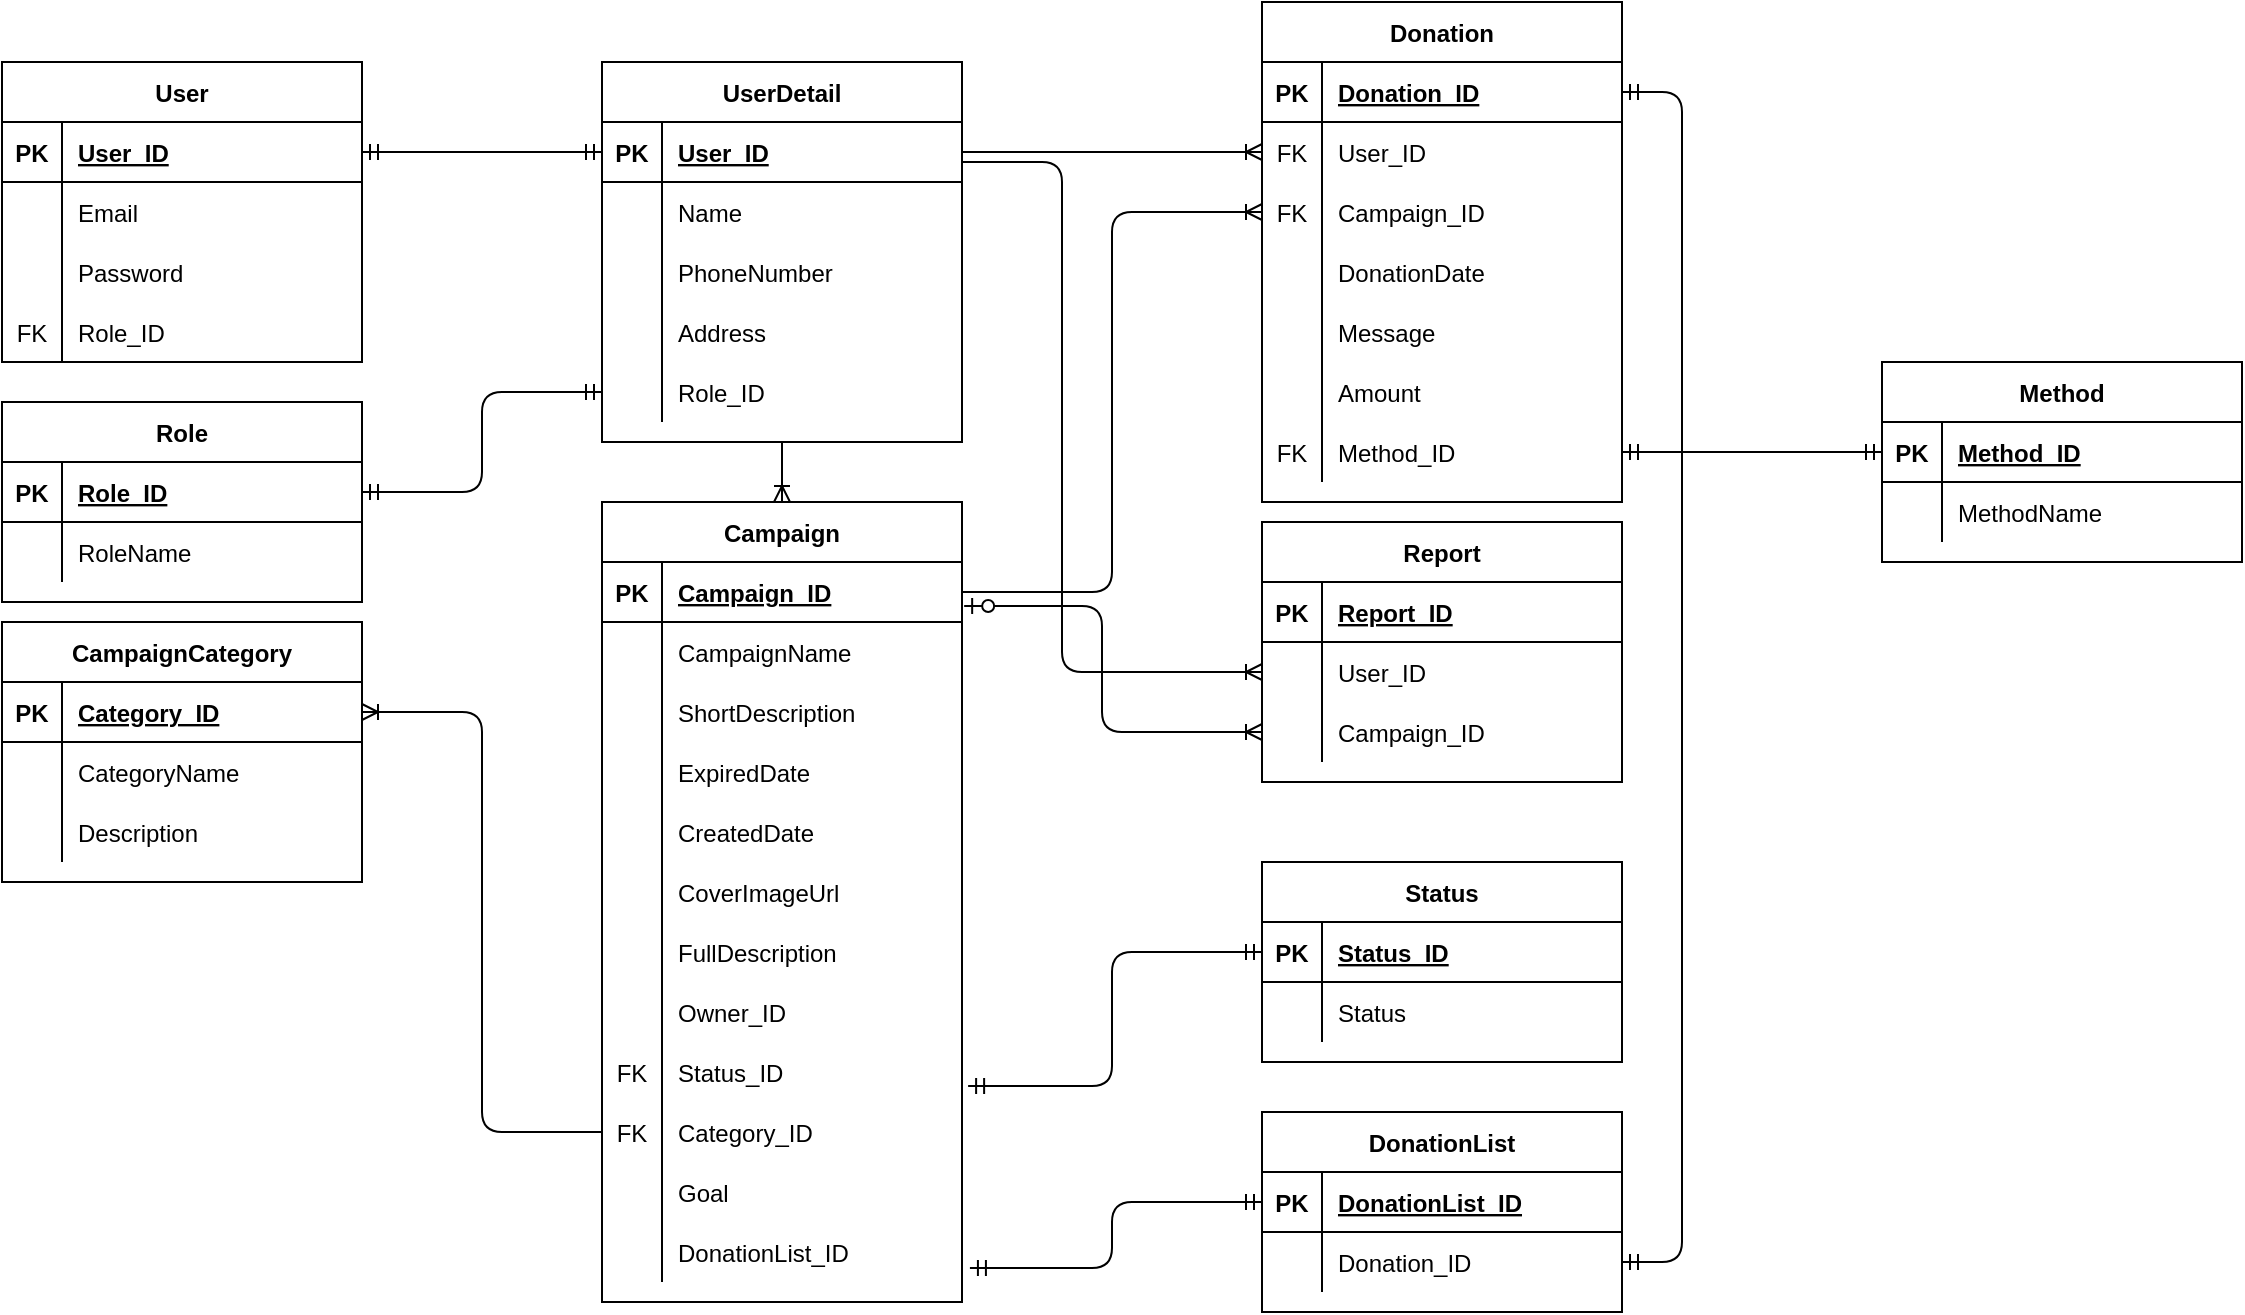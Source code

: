 <mxfile version="13.10.0" type="github"><diagram id="vtRAataIwLhB6ftzOLr9" name="Page-1"><mxGraphModel dx="2249" dy="794" grid="1" gridSize="10" guides="1" tooltips="1" connect="1" arrows="1" fold="1" page="1" pageScale="1" pageWidth="827" pageHeight="1169" math="0" shadow="0"><root><mxCell id="0"/><mxCell id="1" parent="0"/><mxCell id="hWCmmt583WDOe26_5ed_-5" value="User" style="shape=table;startSize=30;container=1;collapsible=1;childLayout=tableLayout;fixedRows=1;rowLines=0;fontStyle=1;align=center;resizeLast=1;" vertex="1" parent="1"><mxGeometry x="-190" y="60" width="180" height="150" as="geometry"/></mxCell><mxCell id="hWCmmt583WDOe26_5ed_-6" value="" style="shape=partialRectangle;collapsible=0;dropTarget=0;pointerEvents=0;fillColor=none;top=0;left=0;bottom=1;right=0;points=[[0,0.5],[1,0.5]];portConstraint=eastwest;" vertex="1" parent="hWCmmt583WDOe26_5ed_-5"><mxGeometry y="30" width="180" height="30" as="geometry"/></mxCell><mxCell id="hWCmmt583WDOe26_5ed_-7" value="PK" style="shape=partialRectangle;connectable=0;fillColor=none;top=0;left=0;bottom=0;right=0;fontStyle=1;overflow=hidden;" vertex="1" parent="hWCmmt583WDOe26_5ed_-6"><mxGeometry width="30" height="30" as="geometry"/></mxCell><mxCell id="hWCmmt583WDOe26_5ed_-8" value="User_ID" style="shape=partialRectangle;connectable=0;fillColor=none;top=0;left=0;bottom=0;right=0;align=left;spacingLeft=6;fontStyle=5;overflow=hidden;" vertex="1" parent="hWCmmt583WDOe26_5ed_-6"><mxGeometry x="30" width="150" height="30" as="geometry"/></mxCell><mxCell id="hWCmmt583WDOe26_5ed_-9" value="" style="shape=partialRectangle;collapsible=0;dropTarget=0;pointerEvents=0;fillColor=none;top=0;left=0;bottom=0;right=0;points=[[0,0.5],[1,0.5]];portConstraint=eastwest;" vertex="1" parent="hWCmmt583WDOe26_5ed_-5"><mxGeometry y="60" width="180" height="30" as="geometry"/></mxCell><mxCell id="hWCmmt583WDOe26_5ed_-10" value="" style="shape=partialRectangle;connectable=0;fillColor=none;top=0;left=0;bottom=0;right=0;editable=1;overflow=hidden;" vertex="1" parent="hWCmmt583WDOe26_5ed_-9"><mxGeometry width="30" height="30" as="geometry"/></mxCell><mxCell id="hWCmmt583WDOe26_5ed_-11" value="Email" style="shape=partialRectangle;connectable=0;fillColor=none;top=0;left=0;bottom=0;right=0;align=left;spacingLeft=6;overflow=hidden;" vertex="1" parent="hWCmmt583WDOe26_5ed_-9"><mxGeometry x="30" width="150" height="30" as="geometry"/></mxCell><mxCell id="hWCmmt583WDOe26_5ed_-12" value="" style="shape=partialRectangle;collapsible=0;dropTarget=0;pointerEvents=0;fillColor=none;top=0;left=0;bottom=0;right=0;points=[[0,0.5],[1,0.5]];portConstraint=eastwest;" vertex="1" parent="hWCmmt583WDOe26_5ed_-5"><mxGeometry y="90" width="180" height="30" as="geometry"/></mxCell><mxCell id="hWCmmt583WDOe26_5ed_-13" value="" style="shape=partialRectangle;connectable=0;fillColor=none;top=0;left=0;bottom=0;right=0;editable=1;overflow=hidden;" vertex="1" parent="hWCmmt583WDOe26_5ed_-12"><mxGeometry width="30" height="30" as="geometry"/></mxCell><mxCell id="hWCmmt583WDOe26_5ed_-14" value="Password" style="shape=partialRectangle;connectable=0;fillColor=none;top=0;left=0;bottom=0;right=0;align=left;spacingLeft=6;overflow=hidden;" vertex="1" parent="hWCmmt583WDOe26_5ed_-12"><mxGeometry x="30" width="150" height="30" as="geometry"/></mxCell><mxCell id="hWCmmt583WDOe26_5ed_-15" value="" style="shape=partialRectangle;collapsible=0;dropTarget=0;pointerEvents=0;fillColor=none;top=0;left=0;bottom=0;right=0;points=[[0,0.5],[1,0.5]];portConstraint=eastwest;" vertex="1" parent="hWCmmt583WDOe26_5ed_-5"><mxGeometry y="120" width="180" height="30" as="geometry"/></mxCell><mxCell id="hWCmmt583WDOe26_5ed_-16" value="FK" style="shape=partialRectangle;connectable=0;fillColor=none;top=0;left=0;bottom=0;right=0;editable=1;overflow=hidden;" vertex="1" parent="hWCmmt583WDOe26_5ed_-15"><mxGeometry width="30" height="30" as="geometry"/></mxCell><mxCell id="hWCmmt583WDOe26_5ed_-17" value="Role_ID" style="shape=partialRectangle;connectable=0;fillColor=none;top=0;left=0;bottom=0;right=0;align=left;spacingLeft=6;overflow=hidden;" vertex="1" parent="hWCmmt583WDOe26_5ed_-15"><mxGeometry x="30" width="150" height="30" as="geometry"/></mxCell><mxCell id="hWCmmt583WDOe26_5ed_-18" value="Role" style="shape=table;startSize=30;container=1;collapsible=1;childLayout=tableLayout;fixedRows=1;rowLines=0;fontStyle=1;align=center;resizeLast=1;" vertex="1" parent="1"><mxGeometry x="-190" y="230" width="180" height="100" as="geometry"/></mxCell><mxCell id="hWCmmt583WDOe26_5ed_-19" value="" style="shape=partialRectangle;collapsible=0;dropTarget=0;pointerEvents=0;fillColor=none;top=0;left=0;bottom=1;right=0;points=[[0,0.5],[1,0.5]];portConstraint=eastwest;" vertex="1" parent="hWCmmt583WDOe26_5ed_-18"><mxGeometry y="30" width="180" height="30" as="geometry"/></mxCell><mxCell id="hWCmmt583WDOe26_5ed_-20" value="PK" style="shape=partialRectangle;connectable=0;fillColor=none;top=0;left=0;bottom=0;right=0;fontStyle=1;overflow=hidden;" vertex="1" parent="hWCmmt583WDOe26_5ed_-19"><mxGeometry width="30" height="30" as="geometry"/></mxCell><mxCell id="hWCmmt583WDOe26_5ed_-21" value="Role_ID" style="shape=partialRectangle;connectable=0;fillColor=none;top=0;left=0;bottom=0;right=0;align=left;spacingLeft=6;fontStyle=5;overflow=hidden;" vertex="1" parent="hWCmmt583WDOe26_5ed_-19"><mxGeometry x="30" width="150" height="30" as="geometry"/></mxCell><mxCell id="hWCmmt583WDOe26_5ed_-22" value="" style="shape=partialRectangle;collapsible=0;dropTarget=0;pointerEvents=0;fillColor=none;top=0;left=0;bottom=0;right=0;points=[[0,0.5],[1,0.5]];portConstraint=eastwest;" vertex="1" parent="hWCmmt583WDOe26_5ed_-18"><mxGeometry y="60" width="180" height="30" as="geometry"/></mxCell><mxCell id="hWCmmt583WDOe26_5ed_-23" value="" style="shape=partialRectangle;connectable=0;fillColor=none;top=0;left=0;bottom=0;right=0;editable=1;overflow=hidden;" vertex="1" parent="hWCmmt583WDOe26_5ed_-22"><mxGeometry width="30" height="30" as="geometry"/></mxCell><mxCell id="hWCmmt583WDOe26_5ed_-24" value="RoleName" style="shape=partialRectangle;connectable=0;fillColor=none;top=0;left=0;bottom=0;right=0;align=left;spacingLeft=6;overflow=hidden;" vertex="1" parent="hWCmmt583WDOe26_5ed_-22"><mxGeometry x="30" width="150" height="30" as="geometry"/></mxCell><mxCell id="hWCmmt583WDOe26_5ed_-32" value="UserDetail" style="shape=table;startSize=30;container=1;collapsible=1;childLayout=tableLayout;fixedRows=1;rowLines=0;fontStyle=1;align=center;resizeLast=1;" vertex="1" parent="1"><mxGeometry x="110" y="60" width="180" height="190" as="geometry"/></mxCell><mxCell id="hWCmmt583WDOe26_5ed_-33" value="" style="shape=partialRectangle;collapsible=0;dropTarget=0;pointerEvents=0;fillColor=none;top=0;left=0;bottom=1;right=0;points=[[0,0.5],[1,0.5]];portConstraint=eastwest;" vertex="1" parent="hWCmmt583WDOe26_5ed_-32"><mxGeometry y="30" width="180" height="30" as="geometry"/></mxCell><mxCell id="hWCmmt583WDOe26_5ed_-34" value="PK" style="shape=partialRectangle;connectable=0;fillColor=none;top=0;left=0;bottom=0;right=0;fontStyle=1;overflow=hidden;" vertex="1" parent="hWCmmt583WDOe26_5ed_-33"><mxGeometry width="30" height="30" as="geometry"/></mxCell><mxCell id="hWCmmt583WDOe26_5ed_-35" value="User_ID" style="shape=partialRectangle;connectable=0;fillColor=none;top=0;left=0;bottom=0;right=0;align=left;spacingLeft=6;fontStyle=5;overflow=hidden;" vertex="1" parent="hWCmmt583WDOe26_5ed_-33"><mxGeometry x="30" width="150" height="30" as="geometry"/></mxCell><mxCell id="hWCmmt583WDOe26_5ed_-36" value="" style="shape=partialRectangle;collapsible=0;dropTarget=0;pointerEvents=0;fillColor=none;top=0;left=0;bottom=0;right=0;points=[[0,0.5],[1,0.5]];portConstraint=eastwest;" vertex="1" parent="hWCmmt583WDOe26_5ed_-32"><mxGeometry y="60" width="180" height="30" as="geometry"/></mxCell><mxCell id="hWCmmt583WDOe26_5ed_-37" value="" style="shape=partialRectangle;connectable=0;fillColor=none;top=0;left=0;bottom=0;right=0;editable=1;overflow=hidden;" vertex="1" parent="hWCmmt583WDOe26_5ed_-36"><mxGeometry width="30" height="30" as="geometry"/></mxCell><mxCell id="hWCmmt583WDOe26_5ed_-38" value="Name" style="shape=partialRectangle;connectable=0;fillColor=none;top=0;left=0;bottom=0;right=0;align=left;spacingLeft=6;overflow=hidden;" vertex="1" parent="hWCmmt583WDOe26_5ed_-36"><mxGeometry x="30" width="150" height="30" as="geometry"/></mxCell><mxCell id="hWCmmt583WDOe26_5ed_-39" value="" style="shape=partialRectangle;collapsible=0;dropTarget=0;pointerEvents=0;fillColor=none;top=0;left=0;bottom=0;right=0;points=[[0,0.5],[1,0.5]];portConstraint=eastwest;" vertex="1" parent="hWCmmt583WDOe26_5ed_-32"><mxGeometry y="90" width="180" height="30" as="geometry"/></mxCell><mxCell id="hWCmmt583WDOe26_5ed_-40" value="" style="shape=partialRectangle;connectable=0;fillColor=none;top=0;left=0;bottom=0;right=0;editable=1;overflow=hidden;" vertex="1" parent="hWCmmt583WDOe26_5ed_-39"><mxGeometry width="30" height="30" as="geometry"/></mxCell><mxCell id="hWCmmt583WDOe26_5ed_-41" value="PhoneNumber" style="shape=partialRectangle;connectable=0;fillColor=none;top=0;left=0;bottom=0;right=0;align=left;spacingLeft=6;overflow=hidden;" vertex="1" parent="hWCmmt583WDOe26_5ed_-39"><mxGeometry x="30" width="150" height="30" as="geometry"/></mxCell><mxCell id="hWCmmt583WDOe26_5ed_-42" value="" style="shape=partialRectangle;collapsible=0;dropTarget=0;pointerEvents=0;fillColor=none;top=0;left=0;bottom=0;right=0;points=[[0,0.5],[1,0.5]];portConstraint=eastwest;" vertex="1" parent="hWCmmt583WDOe26_5ed_-32"><mxGeometry y="120" width="180" height="30" as="geometry"/></mxCell><mxCell id="hWCmmt583WDOe26_5ed_-43" value="" style="shape=partialRectangle;connectable=0;fillColor=none;top=0;left=0;bottom=0;right=0;editable=1;overflow=hidden;" vertex="1" parent="hWCmmt583WDOe26_5ed_-42"><mxGeometry width="30" height="30" as="geometry"/></mxCell><mxCell id="hWCmmt583WDOe26_5ed_-44" value="Address" style="shape=partialRectangle;connectable=0;fillColor=none;top=0;left=0;bottom=0;right=0;align=left;spacingLeft=6;overflow=hidden;" vertex="1" parent="hWCmmt583WDOe26_5ed_-42"><mxGeometry x="30" width="150" height="30" as="geometry"/></mxCell><mxCell id="hWCmmt583WDOe26_5ed_-156" value="" style="shape=partialRectangle;collapsible=0;dropTarget=0;pointerEvents=0;fillColor=none;top=0;left=0;bottom=0;right=0;points=[[0,0.5],[1,0.5]];portConstraint=eastwest;" vertex="1" parent="hWCmmt583WDOe26_5ed_-32"><mxGeometry y="150" width="180" height="30" as="geometry"/></mxCell><mxCell id="hWCmmt583WDOe26_5ed_-157" value="" style="shape=partialRectangle;connectable=0;fillColor=none;top=0;left=0;bottom=0;right=0;editable=1;overflow=hidden;" vertex="1" parent="hWCmmt583WDOe26_5ed_-156"><mxGeometry width="30" height="30" as="geometry"/></mxCell><mxCell id="hWCmmt583WDOe26_5ed_-158" value="Role_ID" style="shape=partialRectangle;connectable=0;fillColor=none;top=0;left=0;bottom=0;right=0;align=left;spacingLeft=6;overflow=hidden;" vertex="1" parent="hWCmmt583WDOe26_5ed_-156"><mxGeometry x="30" width="150" height="30" as="geometry"/></mxCell><mxCell id="hWCmmt583WDOe26_5ed_-47" value="" style="edgeStyle=entityRelationEdgeStyle;fontSize=12;html=1;endArrow=ERmandOne;startArrow=ERmandOne;exitX=1;exitY=0.5;exitDx=0;exitDy=0;entryX=0;entryY=0.5;entryDx=0;entryDy=0;" edge="1" parent="1" source="hWCmmt583WDOe26_5ed_-6" target="hWCmmt583WDOe26_5ed_-33"><mxGeometry width="100" height="100" relative="1" as="geometry"><mxPoint x="280" y="200" as="sourcePoint"/><mxPoint x="380" y="100" as="targetPoint"/></mxGeometry></mxCell><mxCell id="hWCmmt583WDOe26_5ed_-48" value="Campaign" style="shape=table;startSize=30;container=1;collapsible=1;childLayout=tableLayout;fixedRows=1;rowLines=0;fontStyle=1;align=center;resizeLast=1;" vertex="1" parent="1"><mxGeometry x="110" y="280" width="180" height="400" as="geometry"/></mxCell><mxCell id="hWCmmt583WDOe26_5ed_-49" value="" style="shape=partialRectangle;collapsible=0;dropTarget=0;pointerEvents=0;fillColor=none;top=0;left=0;bottom=1;right=0;points=[[0,0.5],[1,0.5]];portConstraint=eastwest;" vertex="1" parent="hWCmmt583WDOe26_5ed_-48"><mxGeometry y="30" width="180" height="30" as="geometry"/></mxCell><mxCell id="hWCmmt583WDOe26_5ed_-50" value="PK" style="shape=partialRectangle;connectable=0;fillColor=none;top=0;left=0;bottom=0;right=0;fontStyle=1;overflow=hidden;" vertex="1" parent="hWCmmt583WDOe26_5ed_-49"><mxGeometry width="30" height="30" as="geometry"/></mxCell><mxCell id="hWCmmt583WDOe26_5ed_-51" value="Campaign_ID" style="shape=partialRectangle;connectable=0;fillColor=none;top=0;left=0;bottom=0;right=0;align=left;spacingLeft=6;fontStyle=5;overflow=hidden;" vertex="1" parent="hWCmmt583WDOe26_5ed_-49"><mxGeometry x="30" width="150" height="30" as="geometry"/></mxCell><mxCell id="hWCmmt583WDOe26_5ed_-52" value="" style="shape=partialRectangle;collapsible=0;dropTarget=0;pointerEvents=0;fillColor=none;top=0;left=0;bottom=0;right=0;points=[[0,0.5],[1,0.5]];portConstraint=eastwest;" vertex="1" parent="hWCmmt583WDOe26_5ed_-48"><mxGeometry y="60" width="180" height="30" as="geometry"/></mxCell><mxCell id="hWCmmt583WDOe26_5ed_-53" value="" style="shape=partialRectangle;connectable=0;fillColor=none;top=0;left=0;bottom=0;right=0;editable=1;overflow=hidden;" vertex="1" parent="hWCmmt583WDOe26_5ed_-52"><mxGeometry width="30" height="30" as="geometry"/></mxCell><mxCell id="hWCmmt583WDOe26_5ed_-54" value="CampaignName" style="shape=partialRectangle;connectable=0;fillColor=none;top=0;left=0;bottom=0;right=0;align=left;spacingLeft=6;overflow=hidden;" vertex="1" parent="hWCmmt583WDOe26_5ed_-52"><mxGeometry x="30" width="150" height="30" as="geometry"/></mxCell><mxCell id="hWCmmt583WDOe26_5ed_-55" value="" style="shape=partialRectangle;collapsible=0;dropTarget=0;pointerEvents=0;fillColor=none;top=0;left=0;bottom=0;right=0;points=[[0,0.5],[1,0.5]];portConstraint=eastwest;" vertex="1" parent="hWCmmt583WDOe26_5ed_-48"><mxGeometry y="90" width="180" height="30" as="geometry"/></mxCell><mxCell id="hWCmmt583WDOe26_5ed_-56" value="" style="shape=partialRectangle;connectable=0;fillColor=none;top=0;left=0;bottom=0;right=0;editable=1;overflow=hidden;" vertex="1" parent="hWCmmt583WDOe26_5ed_-55"><mxGeometry width="30" height="30" as="geometry"/></mxCell><mxCell id="hWCmmt583WDOe26_5ed_-57" value="ShortDescription" style="shape=partialRectangle;connectable=0;fillColor=none;top=0;left=0;bottom=0;right=0;align=left;spacingLeft=6;overflow=hidden;" vertex="1" parent="hWCmmt583WDOe26_5ed_-55"><mxGeometry x="30" width="150" height="30" as="geometry"/></mxCell><mxCell id="hWCmmt583WDOe26_5ed_-58" value="" style="shape=partialRectangle;collapsible=0;dropTarget=0;pointerEvents=0;fillColor=none;top=0;left=0;bottom=0;right=0;points=[[0,0.5],[1,0.5]];portConstraint=eastwest;" vertex="1" parent="hWCmmt583WDOe26_5ed_-48"><mxGeometry y="120" width="180" height="30" as="geometry"/></mxCell><mxCell id="hWCmmt583WDOe26_5ed_-59" value="" style="shape=partialRectangle;connectable=0;fillColor=none;top=0;left=0;bottom=0;right=0;editable=1;overflow=hidden;" vertex="1" parent="hWCmmt583WDOe26_5ed_-58"><mxGeometry width="30" height="30" as="geometry"/></mxCell><mxCell id="hWCmmt583WDOe26_5ed_-60" value="ExpiredDate" style="shape=partialRectangle;connectable=0;fillColor=none;top=0;left=0;bottom=0;right=0;align=left;spacingLeft=6;overflow=hidden;" vertex="1" parent="hWCmmt583WDOe26_5ed_-58"><mxGeometry x="30" width="150" height="30" as="geometry"/></mxCell><mxCell id="hWCmmt583WDOe26_5ed_-61" value="" style="shape=partialRectangle;collapsible=0;dropTarget=0;pointerEvents=0;fillColor=none;top=0;left=0;bottom=0;right=0;points=[[0,0.5],[1,0.5]];portConstraint=eastwest;" vertex="1" parent="hWCmmt583WDOe26_5ed_-48"><mxGeometry y="150" width="180" height="30" as="geometry"/></mxCell><mxCell id="hWCmmt583WDOe26_5ed_-62" value="" style="shape=partialRectangle;connectable=0;fillColor=none;top=0;left=0;bottom=0;right=0;editable=1;overflow=hidden;" vertex="1" parent="hWCmmt583WDOe26_5ed_-61"><mxGeometry width="30" height="30" as="geometry"/></mxCell><mxCell id="hWCmmt583WDOe26_5ed_-63" value="CreatedDate" style="shape=partialRectangle;connectable=0;fillColor=none;top=0;left=0;bottom=0;right=0;align=left;spacingLeft=6;overflow=hidden;" vertex="1" parent="hWCmmt583WDOe26_5ed_-61"><mxGeometry x="30" width="150" height="30" as="geometry"/></mxCell><mxCell id="hWCmmt583WDOe26_5ed_-64" value="" style="shape=partialRectangle;collapsible=0;dropTarget=0;pointerEvents=0;fillColor=none;top=0;left=0;bottom=0;right=0;points=[[0,0.5],[1,0.5]];portConstraint=eastwest;" vertex="1" parent="hWCmmt583WDOe26_5ed_-48"><mxGeometry y="180" width="180" height="30" as="geometry"/></mxCell><mxCell id="hWCmmt583WDOe26_5ed_-65" value="" style="shape=partialRectangle;connectable=0;fillColor=none;top=0;left=0;bottom=0;right=0;editable=1;overflow=hidden;" vertex="1" parent="hWCmmt583WDOe26_5ed_-64"><mxGeometry width="30" height="30" as="geometry"/></mxCell><mxCell id="hWCmmt583WDOe26_5ed_-66" value="CoverImageUrl" style="shape=partialRectangle;connectable=0;fillColor=none;top=0;left=0;bottom=0;right=0;align=left;spacingLeft=6;overflow=hidden;" vertex="1" parent="hWCmmt583WDOe26_5ed_-64"><mxGeometry x="30" width="150" height="30" as="geometry"/></mxCell><mxCell id="hWCmmt583WDOe26_5ed_-67" value="" style="shape=partialRectangle;collapsible=0;dropTarget=0;pointerEvents=0;fillColor=none;top=0;left=0;bottom=0;right=0;points=[[0,0.5],[1,0.5]];portConstraint=eastwest;" vertex="1" parent="hWCmmt583WDOe26_5ed_-48"><mxGeometry y="210" width="180" height="30" as="geometry"/></mxCell><mxCell id="hWCmmt583WDOe26_5ed_-68" value="" style="shape=partialRectangle;connectable=0;fillColor=none;top=0;left=0;bottom=0;right=0;editable=1;overflow=hidden;" vertex="1" parent="hWCmmt583WDOe26_5ed_-67"><mxGeometry width="30" height="30" as="geometry"/></mxCell><mxCell id="hWCmmt583WDOe26_5ed_-69" value="FullDescription" style="shape=partialRectangle;connectable=0;fillColor=none;top=0;left=0;bottom=0;right=0;align=left;spacingLeft=6;overflow=hidden;" vertex="1" parent="hWCmmt583WDOe26_5ed_-67"><mxGeometry x="30" width="150" height="30" as="geometry"/></mxCell><mxCell id="hWCmmt583WDOe26_5ed_-70" value="" style="shape=partialRectangle;collapsible=0;dropTarget=0;pointerEvents=0;fillColor=none;top=0;left=0;bottom=0;right=0;points=[[0,0.5],[1,0.5]];portConstraint=eastwest;" vertex="1" parent="hWCmmt583WDOe26_5ed_-48"><mxGeometry y="240" width="180" height="30" as="geometry"/></mxCell><mxCell id="hWCmmt583WDOe26_5ed_-71" value="" style="shape=partialRectangle;connectable=0;fillColor=none;top=0;left=0;bottom=0;right=0;editable=1;overflow=hidden;" vertex="1" parent="hWCmmt583WDOe26_5ed_-70"><mxGeometry width="30" height="30" as="geometry"/></mxCell><mxCell id="hWCmmt583WDOe26_5ed_-72" value="Owner_ID" style="shape=partialRectangle;connectable=0;fillColor=none;top=0;left=0;bottom=0;right=0;align=left;spacingLeft=6;overflow=hidden;" vertex="1" parent="hWCmmt583WDOe26_5ed_-70"><mxGeometry x="30" width="150" height="30" as="geometry"/></mxCell><mxCell id="hWCmmt583WDOe26_5ed_-122" value="" style="shape=partialRectangle;collapsible=0;dropTarget=0;pointerEvents=0;fillColor=none;top=0;left=0;bottom=0;right=0;points=[[0,0.5],[1,0.5]];portConstraint=eastwest;" vertex="1" parent="hWCmmt583WDOe26_5ed_-48"><mxGeometry y="270" width="180" height="30" as="geometry"/></mxCell><mxCell id="hWCmmt583WDOe26_5ed_-123" value="FK" style="shape=partialRectangle;connectable=0;fillColor=none;top=0;left=0;bottom=0;right=0;editable=1;overflow=hidden;" vertex="1" parent="hWCmmt583WDOe26_5ed_-122"><mxGeometry width="30" height="30" as="geometry"/></mxCell><mxCell id="hWCmmt583WDOe26_5ed_-124" value="Status_ID" style="shape=partialRectangle;connectable=0;fillColor=none;top=0;left=0;bottom=0;right=0;align=left;spacingLeft=6;overflow=hidden;" vertex="1" parent="hWCmmt583WDOe26_5ed_-122"><mxGeometry x="30" width="150" height="30" as="geometry"/></mxCell><mxCell id="hWCmmt583WDOe26_5ed_-175" value="" style="shape=partialRectangle;collapsible=0;dropTarget=0;pointerEvents=0;fillColor=none;top=0;left=0;bottom=0;right=0;points=[[0,0.5],[1,0.5]];portConstraint=eastwest;" vertex="1" parent="hWCmmt583WDOe26_5ed_-48"><mxGeometry y="300" width="180" height="30" as="geometry"/></mxCell><mxCell id="hWCmmt583WDOe26_5ed_-176" value="FK" style="shape=partialRectangle;connectable=0;fillColor=none;top=0;left=0;bottom=0;right=0;editable=1;overflow=hidden;" vertex="1" parent="hWCmmt583WDOe26_5ed_-175"><mxGeometry width="30" height="30" as="geometry"/></mxCell><mxCell id="hWCmmt583WDOe26_5ed_-177" value="Category_ID" style="shape=partialRectangle;connectable=0;fillColor=none;top=0;left=0;bottom=0;right=0;align=left;spacingLeft=6;overflow=hidden;" vertex="1" parent="hWCmmt583WDOe26_5ed_-175"><mxGeometry x="30" width="150" height="30" as="geometry"/></mxCell><mxCell id="hWCmmt583WDOe26_5ed_-182" value="" style="shape=partialRectangle;collapsible=0;dropTarget=0;pointerEvents=0;fillColor=none;top=0;left=0;bottom=0;right=0;points=[[0,0.5],[1,0.5]];portConstraint=eastwest;" vertex="1" parent="hWCmmt583WDOe26_5ed_-48"><mxGeometry y="330" width="180" height="30" as="geometry"/></mxCell><mxCell id="hWCmmt583WDOe26_5ed_-183" value="" style="shape=partialRectangle;connectable=0;fillColor=none;top=0;left=0;bottom=0;right=0;editable=1;overflow=hidden;" vertex="1" parent="hWCmmt583WDOe26_5ed_-182"><mxGeometry width="30" height="30" as="geometry"/></mxCell><mxCell id="hWCmmt583WDOe26_5ed_-184" value="Goal" style="shape=partialRectangle;connectable=0;fillColor=none;top=0;left=0;bottom=0;right=0;align=left;spacingLeft=6;overflow=hidden;" vertex="1" parent="hWCmmt583WDOe26_5ed_-182"><mxGeometry x="30" width="150" height="30" as="geometry"/></mxCell><mxCell id="hWCmmt583WDOe26_5ed_-227" value="" style="shape=partialRectangle;collapsible=0;dropTarget=0;pointerEvents=0;fillColor=none;top=0;left=0;bottom=0;right=0;points=[[0,0.5],[1,0.5]];portConstraint=eastwest;" vertex="1" parent="hWCmmt583WDOe26_5ed_-48"><mxGeometry y="360" width="180" height="30" as="geometry"/></mxCell><mxCell id="hWCmmt583WDOe26_5ed_-228" value="" style="shape=partialRectangle;connectable=0;fillColor=none;top=0;left=0;bottom=0;right=0;editable=1;overflow=hidden;" vertex="1" parent="hWCmmt583WDOe26_5ed_-227"><mxGeometry width="30" height="30" as="geometry"/></mxCell><mxCell id="hWCmmt583WDOe26_5ed_-229" value="DonationList_ID" style="shape=partialRectangle;connectable=0;fillColor=none;top=0;left=0;bottom=0;right=0;align=left;spacingLeft=6;overflow=hidden;" vertex="1" parent="hWCmmt583WDOe26_5ed_-227"><mxGeometry x="30" width="150" height="30" as="geometry"/></mxCell><mxCell id="hWCmmt583WDOe26_5ed_-73" value="" style="edgeStyle=orthogonalEdgeStyle;fontSize=12;html=1;endArrow=ERoneToMany;entryX=0.5;entryY=0;entryDx=0;entryDy=0;exitX=0.5;exitY=1;exitDx=0;exitDy=0;" edge="1" parent="1" source="hWCmmt583WDOe26_5ed_-32" target="hWCmmt583WDOe26_5ed_-48"><mxGeometry width="100" height="100" relative="1" as="geometry"><mxPoint x="110" y="250" as="sourcePoint"/><mxPoint x="460" y="360" as="targetPoint"/></mxGeometry></mxCell><mxCell id="hWCmmt583WDOe26_5ed_-74" value="Donation" style="shape=table;startSize=30;container=1;collapsible=1;childLayout=tableLayout;fixedRows=1;rowLines=0;fontStyle=1;align=center;resizeLast=1;" vertex="1" parent="1"><mxGeometry x="440" y="30" width="180" height="250" as="geometry"/></mxCell><mxCell id="hWCmmt583WDOe26_5ed_-75" value="" style="shape=partialRectangle;collapsible=0;dropTarget=0;pointerEvents=0;fillColor=none;top=0;left=0;bottom=1;right=0;points=[[0,0.5],[1,0.5]];portConstraint=eastwest;" vertex="1" parent="hWCmmt583WDOe26_5ed_-74"><mxGeometry y="30" width="180" height="30" as="geometry"/></mxCell><mxCell id="hWCmmt583WDOe26_5ed_-76" value="PK" style="shape=partialRectangle;connectable=0;fillColor=none;top=0;left=0;bottom=0;right=0;fontStyle=1;overflow=hidden;" vertex="1" parent="hWCmmt583WDOe26_5ed_-75"><mxGeometry width="30" height="30" as="geometry"/></mxCell><mxCell id="hWCmmt583WDOe26_5ed_-77" value="Donation_ID" style="shape=partialRectangle;connectable=0;fillColor=none;top=0;left=0;bottom=0;right=0;align=left;spacingLeft=6;fontStyle=5;overflow=hidden;" vertex="1" parent="hWCmmt583WDOe26_5ed_-75"><mxGeometry x="30" width="150" height="30" as="geometry"/></mxCell><mxCell id="hWCmmt583WDOe26_5ed_-78" value="" style="shape=partialRectangle;collapsible=0;dropTarget=0;pointerEvents=0;fillColor=none;top=0;left=0;bottom=0;right=0;points=[[0,0.5],[1,0.5]];portConstraint=eastwest;" vertex="1" parent="hWCmmt583WDOe26_5ed_-74"><mxGeometry y="60" width="180" height="30" as="geometry"/></mxCell><mxCell id="hWCmmt583WDOe26_5ed_-79" value="FK" style="shape=partialRectangle;connectable=0;fillColor=none;top=0;left=0;bottom=0;right=0;editable=1;overflow=hidden;" vertex="1" parent="hWCmmt583WDOe26_5ed_-78"><mxGeometry width="30" height="30" as="geometry"/></mxCell><mxCell id="hWCmmt583WDOe26_5ed_-80" value="User_ID" style="shape=partialRectangle;connectable=0;fillColor=none;top=0;left=0;bottom=0;right=0;align=left;spacingLeft=6;overflow=hidden;" vertex="1" parent="hWCmmt583WDOe26_5ed_-78"><mxGeometry x="30" width="150" height="30" as="geometry"/></mxCell><mxCell id="hWCmmt583WDOe26_5ed_-81" value="" style="shape=partialRectangle;collapsible=0;dropTarget=0;pointerEvents=0;fillColor=none;top=0;left=0;bottom=0;right=0;points=[[0,0.5],[1,0.5]];portConstraint=eastwest;" vertex="1" parent="hWCmmt583WDOe26_5ed_-74"><mxGeometry y="90" width="180" height="30" as="geometry"/></mxCell><mxCell id="hWCmmt583WDOe26_5ed_-82" value="FK" style="shape=partialRectangle;connectable=0;fillColor=none;top=0;left=0;bottom=0;right=0;editable=1;overflow=hidden;" vertex="1" parent="hWCmmt583WDOe26_5ed_-81"><mxGeometry width="30" height="30" as="geometry"/></mxCell><mxCell id="hWCmmt583WDOe26_5ed_-83" value="Campaign_ID" style="shape=partialRectangle;connectable=0;fillColor=none;top=0;left=0;bottom=0;right=0;align=left;spacingLeft=6;overflow=hidden;" vertex="1" parent="hWCmmt583WDOe26_5ed_-81"><mxGeometry x="30" width="150" height="30" as="geometry"/></mxCell><mxCell id="hWCmmt583WDOe26_5ed_-84" value="" style="shape=partialRectangle;collapsible=0;dropTarget=0;pointerEvents=0;fillColor=none;top=0;left=0;bottom=0;right=0;points=[[0,0.5],[1,0.5]];portConstraint=eastwest;" vertex="1" parent="hWCmmt583WDOe26_5ed_-74"><mxGeometry y="120" width="180" height="30" as="geometry"/></mxCell><mxCell id="hWCmmt583WDOe26_5ed_-85" value="" style="shape=partialRectangle;connectable=0;fillColor=none;top=0;left=0;bottom=0;right=0;editable=1;overflow=hidden;" vertex="1" parent="hWCmmt583WDOe26_5ed_-84"><mxGeometry width="30" height="30" as="geometry"/></mxCell><mxCell id="hWCmmt583WDOe26_5ed_-86" value="DonationDate" style="shape=partialRectangle;connectable=0;fillColor=none;top=0;left=0;bottom=0;right=0;align=left;spacingLeft=6;overflow=hidden;" vertex="1" parent="hWCmmt583WDOe26_5ed_-84"><mxGeometry x="30" width="150" height="30" as="geometry"/></mxCell><mxCell id="hWCmmt583WDOe26_5ed_-87" value="" style="shape=partialRectangle;collapsible=0;dropTarget=0;pointerEvents=0;fillColor=none;top=0;left=0;bottom=0;right=0;points=[[0,0.5],[1,0.5]];portConstraint=eastwest;" vertex="1" parent="hWCmmt583WDOe26_5ed_-74"><mxGeometry y="150" width="180" height="30" as="geometry"/></mxCell><mxCell id="hWCmmt583WDOe26_5ed_-88" value="" style="shape=partialRectangle;connectable=0;fillColor=none;top=0;left=0;bottom=0;right=0;editable=1;overflow=hidden;" vertex="1" parent="hWCmmt583WDOe26_5ed_-87"><mxGeometry width="30" height="30" as="geometry"/></mxCell><mxCell id="hWCmmt583WDOe26_5ed_-89" value="Message" style="shape=partialRectangle;connectable=0;fillColor=none;top=0;left=0;bottom=0;right=0;align=left;spacingLeft=6;overflow=hidden;" vertex="1" parent="hWCmmt583WDOe26_5ed_-87"><mxGeometry x="30" width="150" height="30" as="geometry"/></mxCell><mxCell id="hWCmmt583WDOe26_5ed_-90" value="" style="shape=partialRectangle;collapsible=0;dropTarget=0;pointerEvents=0;fillColor=none;top=0;left=0;bottom=0;right=0;points=[[0,0.5],[1,0.5]];portConstraint=eastwest;" vertex="1" parent="hWCmmt583WDOe26_5ed_-74"><mxGeometry y="180" width="180" height="30" as="geometry"/></mxCell><mxCell id="hWCmmt583WDOe26_5ed_-91" value="" style="shape=partialRectangle;connectable=0;fillColor=none;top=0;left=0;bottom=0;right=0;editable=1;overflow=hidden;" vertex="1" parent="hWCmmt583WDOe26_5ed_-90"><mxGeometry width="30" height="30" as="geometry"/></mxCell><mxCell id="hWCmmt583WDOe26_5ed_-92" value="Amount" style="shape=partialRectangle;connectable=0;fillColor=none;top=0;left=0;bottom=0;right=0;align=left;spacingLeft=6;overflow=hidden;" vertex="1" parent="hWCmmt583WDOe26_5ed_-90"><mxGeometry x="30" width="150" height="30" as="geometry"/></mxCell><mxCell id="hWCmmt583WDOe26_5ed_-93" value="" style="shape=partialRectangle;collapsible=0;dropTarget=0;pointerEvents=0;fillColor=none;top=0;left=0;bottom=0;right=0;points=[[0,0.5],[1,0.5]];portConstraint=eastwest;" vertex="1" parent="hWCmmt583WDOe26_5ed_-74"><mxGeometry y="210" width="180" height="30" as="geometry"/></mxCell><mxCell id="hWCmmt583WDOe26_5ed_-94" value="FK" style="shape=partialRectangle;connectable=0;fillColor=none;top=0;left=0;bottom=0;right=0;editable=1;overflow=hidden;" vertex="1" parent="hWCmmt583WDOe26_5ed_-93"><mxGeometry width="30" height="30" as="geometry"/></mxCell><mxCell id="hWCmmt583WDOe26_5ed_-95" value="Method_ID" style="shape=partialRectangle;connectable=0;fillColor=none;top=0;left=0;bottom=0;right=0;align=left;spacingLeft=6;overflow=hidden;" vertex="1" parent="hWCmmt583WDOe26_5ed_-93"><mxGeometry x="30" width="150" height="30" as="geometry"/></mxCell><mxCell id="hWCmmt583WDOe26_5ed_-96" value="" style="edgeStyle=orthogonalEdgeStyle;fontSize=12;html=1;endArrow=ERoneToMany;exitX=1;exitY=0.5;exitDx=0;exitDy=0;entryX=0;entryY=0.5;entryDx=0;entryDy=0;" edge="1" parent="1" source="hWCmmt583WDOe26_5ed_-49" target="hWCmmt583WDOe26_5ed_-81"><mxGeometry width="100" height="100" relative="1" as="geometry"><mxPoint x="360" y="460" as="sourcePoint"/><mxPoint x="460" y="360" as="targetPoint"/></mxGeometry></mxCell><mxCell id="hWCmmt583WDOe26_5ed_-125" value="" style="edgeStyle=orthogonalEdgeStyle;fontSize=12;html=1;endArrow=ERoneToMany;exitX=1;exitY=0.5;exitDx=0;exitDy=0;entryX=0;entryY=0.5;entryDx=0;entryDy=0;endFill=0;" edge="1" parent="1" source="hWCmmt583WDOe26_5ed_-33" target="hWCmmt583WDOe26_5ed_-78"><mxGeometry width="100" height="100" relative="1" as="geometry"><mxPoint x="360" y="460" as="sourcePoint"/><mxPoint x="460" y="360" as="targetPoint"/></mxGeometry></mxCell><mxCell id="hWCmmt583WDOe26_5ed_-126" value="Status" style="shape=table;startSize=30;container=1;collapsible=1;childLayout=tableLayout;fixedRows=1;rowLines=0;fontStyle=1;align=center;resizeLast=1;" vertex="1" parent="1"><mxGeometry x="440" y="460" width="180" height="100" as="geometry"/></mxCell><mxCell id="hWCmmt583WDOe26_5ed_-127" value="" style="shape=partialRectangle;collapsible=0;dropTarget=0;pointerEvents=0;fillColor=none;top=0;left=0;bottom=1;right=0;points=[[0,0.5],[1,0.5]];portConstraint=eastwest;" vertex="1" parent="hWCmmt583WDOe26_5ed_-126"><mxGeometry y="30" width="180" height="30" as="geometry"/></mxCell><mxCell id="hWCmmt583WDOe26_5ed_-128" value="PK" style="shape=partialRectangle;connectable=0;fillColor=none;top=0;left=0;bottom=0;right=0;fontStyle=1;overflow=hidden;" vertex="1" parent="hWCmmt583WDOe26_5ed_-127"><mxGeometry width="30" height="30" as="geometry"/></mxCell><mxCell id="hWCmmt583WDOe26_5ed_-129" value="Status_ID" style="shape=partialRectangle;connectable=0;fillColor=none;top=0;left=0;bottom=0;right=0;align=left;spacingLeft=6;fontStyle=5;overflow=hidden;" vertex="1" parent="hWCmmt583WDOe26_5ed_-127"><mxGeometry x="30" width="150" height="30" as="geometry"/></mxCell><mxCell id="hWCmmt583WDOe26_5ed_-130" value="" style="shape=partialRectangle;collapsible=0;dropTarget=0;pointerEvents=0;fillColor=none;top=0;left=0;bottom=0;right=0;points=[[0,0.5],[1,0.5]];portConstraint=eastwest;" vertex="1" parent="hWCmmt583WDOe26_5ed_-126"><mxGeometry y="60" width="180" height="30" as="geometry"/></mxCell><mxCell id="hWCmmt583WDOe26_5ed_-131" value="" style="shape=partialRectangle;connectable=0;fillColor=none;top=0;left=0;bottom=0;right=0;editable=1;overflow=hidden;" vertex="1" parent="hWCmmt583WDOe26_5ed_-130"><mxGeometry width="30" height="30" as="geometry"/></mxCell><mxCell id="hWCmmt583WDOe26_5ed_-132" value="Status" style="shape=partialRectangle;connectable=0;fillColor=none;top=0;left=0;bottom=0;right=0;align=left;spacingLeft=6;overflow=hidden;" vertex="1" parent="hWCmmt583WDOe26_5ed_-130"><mxGeometry x="30" width="150" height="30" as="geometry"/></mxCell><mxCell id="hWCmmt583WDOe26_5ed_-140" value="Method" style="shape=table;startSize=30;container=1;collapsible=1;childLayout=tableLayout;fixedRows=1;rowLines=0;fontStyle=1;align=center;resizeLast=1;" vertex="1" parent="1"><mxGeometry x="750" y="210" width="180" height="100" as="geometry"/></mxCell><mxCell id="hWCmmt583WDOe26_5ed_-141" value="" style="shape=partialRectangle;collapsible=0;dropTarget=0;pointerEvents=0;fillColor=none;top=0;left=0;bottom=1;right=0;points=[[0,0.5],[1,0.5]];portConstraint=eastwest;" vertex="1" parent="hWCmmt583WDOe26_5ed_-140"><mxGeometry y="30" width="180" height="30" as="geometry"/></mxCell><mxCell id="hWCmmt583WDOe26_5ed_-142" value="PK" style="shape=partialRectangle;connectable=0;fillColor=none;top=0;left=0;bottom=0;right=0;fontStyle=1;overflow=hidden;" vertex="1" parent="hWCmmt583WDOe26_5ed_-141"><mxGeometry width="30" height="30" as="geometry"/></mxCell><mxCell id="hWCmmt583WDOe26_5ed_-143" value="Method_ID" style="shape=partialRectangle;connectable=0;fillColor=none;top=0;left=0;bottom=0;right=0;align=left;spacingLeft=6;fontStyle=5;overflow=hidden;" vertex="1" parent="hWCmmt583WDOe26_5ed_-141"><mxGeometry x="30" width="150" height="30" as="geometry"/></mxCell><mxCell id="hWCmmt583WDOe26_5ed_-144" value="" style="shape=partialRectangle;collapsible=0;dropTarget=0;pointerEvents=0;fillColor=none;top=0;left=0;bottom=0;right=0;points=[[0,0.5],[1,0.5]];portConstraint=eastwest;" vertex="1" parent="hWCmmt583WDOe26_5ed_-140"><mxGeometry y="60" width="180" height="30" as="geometry"/></mxCell><mxCell id="hWCmmt583WDOe26_5ed_-145" value="" style="shape=partialRectangle;connectable=0;fillColor=none;top=0;left=0;bottom=0;right=0;editable=1;overflow=hidden;" vertex="1" parent="hWCmmt583WDOe26_5ed_-144"><mxGeometry width="30" height="30" as="geometry"/></mxCell><mxCell id="hWCmmt583WDOe26_5ed_-146" value="MethodName" style="shape=partialRectangle;connectable=0;fillColor=none;top=0;left=0;bottom=0;right=0;align=left;spacingLeft=6;overflow=hidden;" vertex="1" parent="hWCmmt583WDOe26_5ed_-144"><mxGeometry x="30" width="150" height="30" as="geometry"/></mxCell><mxCell id="hWCmmt583WDOe26_5ed_-153" value="" style="edgeStyle=orthogonalEdgeStyle;fontSize=12;html=1;endArrow=ERmandOne;startArrow=ERmandOne;exitX=1;exitY=0.5;exitDx=0;exitDy=0;entryX=0;entryY=0.5;entryDx=0;entryDy=0;" edge="1" parent="1" source="hWCmmt583WDOe26_5ed_-93" target="hWCmmt583WDOe26_5ed_-141"><mxGeometry width="100" height="100" relative="1" as="geometry"><mxPoint x="360" y="460" as="sourcePoint"/><mxPoint x="460" y="360" as="targetPoint"/></mxGeometry></mxCell><mxCell id="hWCmmt583WDOe26_5ed_-160" value="" style="edgeStyle=orthogonalEdgeStyle;fontSize=12;html=1;endArrow=ERmandOne;startArrow=ERmandOne;entryX=1;entryY=0.5;entryDx=0;entryDy=0;exitX=0;exitY=0.5;exitDx=0;exitDy=0;" edge="1" parent="1" source="hWCmmt583WDOe26_5ed_-156" target="hWCmmt583WDOe26_5ed_-19"><mxGeometry width="100" height="100" relative="1" as="geometry"><mxPoint x="360" y="460" as="sourcePoint"/><mxPoint x="460" y="360" as="targetPoint"/></mxGeometry></mxCell><mxCell id="hWCmmt583WDOe26_5ed_-161" value="CampaignCategory" style="shape=table;startSize=30;container=1;collapsible=1;childLayout=tableLayout;fixedRows=1;rowLines=0;fontStyle=1;align=center;resizeLast=1;" vertex="1" parent="1"><mxGeometry x="-190" y="340" width="180" height="130" as="geometry"/></mxCell><mxCell id="hWCmmt583WDOe26_5ed_-162" value="" style="shape=partialRectangle;collapsible=0;dropTarget=0;pointerEvents=0;fillColor=none;top=0;left=0;bottom=1;right=0;points=[[0,0.5],[1,0.5]];portConstraint=eastwest;" vertex="1" parent="hWCmmt583WDOe26_5ed_-161"><mxGeometry y="30" width="180" height="30" as="geometry"/></mxCell><mxCell id="hWCmmt583WDOe26_5ed_-163" value="PK" style="shape=partialRectangle;connectable=0;fillColor=none;top=0;left=0;bottom=0;right=0;fontStyle=1;overflow=hidden;" vertex="1" parent="hWCmmt583WDOe26_5ed_-162"><mxGeometry width="30" height="30" as="geometry"/></mxCell><mxCell id="hWCmmt583WDOe26_5ed_-164" value="Category_ID" style="shape=partialRectangle;connectable=0;fillColor=none;top=0;left=0;bottom=0;right=0;align=left;spacingLeft=6;fontStyle=5;overflow=hidden;" vertex="1" parent="hWCmmt583WDOe26_5ed_-162"><mxGeometry x="30" width="150" height="30" as="geometry"/></mxCell><mxCell id="hWCmmt583WDOe26_5ed_-165" value="" style="shape=partialRectangle;collapsible=0;dropTarget=0;pointerEvents=0;fillColor=none;top=0;left=0;bottom=0;right=0;points=[[0,0.5],[1,0.5]];portConstraint=eastwest;" vertex="1" parent="hWCmmt583WDOe26_5ed_-161"><mxGeometry y="60" width="180" height="30" as="geometry"/></mxCell><mxCell id="hWCmmt583WDOe26_5ed_-166" value="" style="shape=partialRectangle;connectable=0;fillColor=none;top=0;left=0;bottom=0;right=0;editable=1;overflow=hidden;" vertex="1" parent="hWCmmt583WDOe26_5ed_-165"><mxGeometry width="30" height="30" as="geometry"/></mxCell><mxCell id="hWCmmt583WDOe26_5ed_-167" value="CategoryName" style="shape=partialRectangle;connectable=0;fillColor=none;top=0;left=0;bottom=0;right=0;align=left;spacingLeft=6;overflow=hidden;" vertex="1" parent="hWCmmt583WDOe26_5ed_-165"><mxGeometry x="30" width="150" height="30" as="geometry"/></mxCell><mxCell id="hWCmmt583WDOe26_5ed_-168" value="" style="shape=partialRectangle;collapsible=0;dropTarget=0;pointerEvents=0;fillColor=none;top=0;left=0;bottom=0;right=0;points=[[0,0.5],[1,0.5]];portConstraint=eastwest;" vertex="1" parent="hWCmmt583WDOe26_5ed_-161"><mxGeometry y="90" width="180" height="30" as="geometry"/></mxCell><mxCell id="hWCmmt583WDOe26_5ed_-169" value="" style="shape=partialRectangle;connectable=0;fillColor=none;top=0;left=0;bottom=0;right=0;editable=1;overflow=hidden;" vertex="1" parent="hWCmmt583WDOe26_5ed_-168"><mxGeometry width="30" height="30" as="geometry"/></mxCell><mxCell id="hWCmmt583WDOe26_5ed_-170" value="Description" style="shape=partialRectangle;connectable=0;fillColor=none;top=0;left=0;bottom=0;right=0;align=left;spacingLeft=6;overflow=hidden;" vertex="1" parent="hWCmmt583WDOe26_5ed_-168"><mxGeometry x="30" width="150" height="30" as="geometry"/></mxCell><mxCell id="hWCmmt583WDOe26_5ed_-174" value="" style="edgeStyle=orthogonalEdgeStyle;fontSize=12;html=1;endArrow=ERmandOne;startArrow=ERmandOne;exitX=1.017;exitY=0.733;exitDx=0;exitDy=0;exitPerimeter=0;entryX=0;entryY=0.5;entryDx=0;entryDy=0;" edge="1" parent="1" source="hWCmmt583WDOe26_5ed_-122" target="hWCmmt583WDOe26_5ed_-127"><mxGeometry width="100" height="100" relative="1" as="geometry"><mxPoint x="360" y="460" as="sourcePoint"/><mxPoint x="460" y="360" as="targetPoint"/></mxGeometry></mxCell><mxCell id="hWCmmt583WDOe26_5ed_-178" value="" style="edgeStyle=orthogonalEdgeStyle;fontSize=12;html=1;endArrow=ERoneToMany;exitX=0;exitY=0.5;exitDx=0;exitDy=0;" edge="1" parent="1" source="hWCmmt583WDOe26_5ed_-175" target="hWCmmt583WDOe26_5ed_-162"><mxGeometry width="100" height="100" relative="1" as="geometry"><mxPoint x="360" y="460" as="sourcePoint"/><mxPoint x="460" y="360" as="targetPoint"/></mxGeometry></mxCell><mxCell id="hWCmmt583WDOe26_5ed_-198" value="Report" style="shape=table;startSize=30;container=1;collapsible=1;childLayout=tableLayout;fixedRows=1;rowLines=0;fontStyle=1;align=center;resizeLast=1;" vertex="1" parent="1"><mxGeometry x="440" y="290" width="180" height="130" as="geometry"/></mxCell><mxCell id="hWCmmt583WDOe26_5ed_-199" value="" style="shape=partialRectangle;collapsible=0;dropTarget=0;pointerEvents=0;fillColor=none;top=0;left=0;bottom=1;right=0;points=[[0,0.5],[1,0.5]];portConstraint=eastwest;" vertex="1" parent="hWCmmt583WDOe26_5ed_-198"><mxGeometry y="30" width="180" height="30" as="geometry"/></mxCell><mxCell id="hWCmmt583WDOe26_5ed_-200" value="PK" style="shape=partialRectangle;connectable=0;fillColor=none;top=0;left=0;bottom=0;right=0;fontStyle=1;overflow=hidden;" vertex="1" parent="hWCmmt583WDOe26_5ed_-199"><mxGeometry width="30" height="30" as="geometry"/></mxCell><mxCell id="hWCmmt583WDOe26_5ed_-201" value="Report_ID" style="shape=partialRectangle;connectable=0;fillColor=none;top=0;left=0;bottom=0;right=0;align=left;spacingLeft=6;fontStyle=5;overflow=hidden;" vertex="1" parent="hWCmmt583WDOe26_5ed_-199"><mxGeometry x="30" width="150" height="30" as="geometry"/></mxCell><mxCell id="hWCmmt583WDOe26_5ed_-202" value="" style="shape=partialRectangle;collapsible=0;dropTarget=0;pointerEvents=0;fillColor=none;top=0;left=0;bottom=0;right=0;points=[[0,0.5],[1,0.5]];portConstraint=eastwest;" vertex="1" parent="hWCmmt583WDOe26_5ed_-198"><mxGeometry y="60" width="180" height="30" as="geometry"/></mxCell><mxCell id="hWCmmt583WDOe26_5ed_-203" value="" style="shape=partialRectangle;connectable=0;fillColor=none;top=0;left=0;bottom=0;right=0;editable=1;overflow=hidden;" vertex="1" parent="hWCmmt583WDOe26_5ed_-202"><mxGeometry width="30" height="30" as="geometry"/></mxCell><mxCell id="hWCmmt583WDOe26_5ed_-204" value="User_ID" style="shape=partialRectangle;connectable=0;fillColor=none;top=0;left=0;bottom=0;right=0;align=left;spacingLeft=6;overflow=hidden;" vertex="1" parent="hWCmmt583WDOe26_5ed_-202"><mxGeometry x="30" width="150" height="30" as="geometry"/></mxCell><mxCell id="hWCmmt583WDOe26_5ed_-205" value="" style="shape=partialRectangle;collapsible=0;dropTarget=0;pointerEvents=0;fillColor=none;top=0;left=0;bottom=0;right=0;points=[[0,0.5],[1,0.5]];portConstraint=eastwest;" vertex="1" parent="hWCmmt583WDOe26_5ed_-198"><mxGeometry y="90" width="180" height="30" as="geometry"/></mxCell><mxCell id="hWCmmt583WDOe26_5ed_-206" value="" style="shape=partialRectangle;connectable=0;fillColor=none;top=0;left=0;bottom=0;right=0;editable=1;overflow=hidden;" vertex="1" parent="hWCmmt583WDOe26_5ed_-205"><mxGeometry width="30" height="30" as="geometry"/></mxCell><mxCell id="hWCmmt583WDOe26_5ed_-207" value="Campaign_ID" style="shape=partialRectangle;connectable=0;fillColor=none;top=0;left=0;bottom=0;right=0;align=left;spacingLeft=6;overflow=hidden;" vertex="1" parent="hWCmmt583WDOe26_5ed_-205"><mxGeometry x="30" width="150" height="30" as="geometry"/></mxCell><mxCell id="hWCmmt583WDOe26_5ed_-211" value="" style="edgeStyle=orthogonalEdgeStyle;fontSize=12;html=1;endArrow=ERoneToMany;entryX=0;entryY=0.5;entryDx=0;entryDy=0;exitX=1;exitY=0.667;exitDx=0;exitDy=0;exitPerimeter=0;" edge="1" parent="1" source="hWCmmt583WDOe26_5ed_-33" target="hWCmmt583WDOe26_5ed_-202"><mxGeometry width="100" height="100" relative="1" as="geometry"><mxPoint x="300" y="110" as="sourcePoint"/><mxPoint x="460" y="360" as="targetPoint"/><Array as="points"><mxPoint x="340" y="110"/><mxPoint x="340" y="365"/></Array></mxGeometry></mxCell><mxCell id="hWCmmt583WDOe26_5ed_-212" value="" style="edgeStyle=orthogonalEdgeStyle;fontSize=12;html=1;endArrow=ERoneToMany;startArrow=ERzeroToOne;exitX=1.006;exitY=0.733;exitDx=0;exitDy=0;exitPerimeter=0;entryX=0;entryY=0.5;entryDx=0;entryDy=0;" edge="1" parent="1" source="hWCmmt583WDOe26_5ed_-49" target="hWCmmt583WDOe26_5ed_-205"><mxGeometry width="100" height="100" relative="1" as="geometry"><mxPoint x="360" y="460" as="sourcePoint"/><mxPoint x="460" y="360" as="targetPoint"/><Array as="points"><mxPoint x="360" y="332"/><mxPoint x="360" y="395"/></Array></mxGeometry></mxCell><mxCell id="hWCmmt583WDOe26_5ed_-214" value="DonationList" style="shape=table;startSize=30;container=1;collapsible=1;childLayout=tableLayout;fixedRows=1;rowLines=0;fontStyle=1;align=center;resizeLast=1;" vertex="1" parent="1"><mxGeometry x="440" y="585" width="180" height="100" as="geometry"/></mxCell><mxCell id="hWCmmt583WDOe26_5ed_-215" value="" style="shape=partialRectangle;collapsible=0;dropTarget=0;pointerEvents=0;fillColor=none;top=0;left=0;bottom=1;right=0;points=[[0,0.5],[1,0.5]];portConstraint=eastwest;" vertex="1" parent="hWCmmt583WDOe26_5ed_-214"><mxGeometry y="30" width="180" height="30" as="geometry"/></mxCell><mxCell id="hWCmmt583WDOe26_5ed_-216" value="PK" style="shape=partialRectangle;connectable=0;fillColor=none;top=0;left=0;bottom=0;right=0;fontStyle=1;overflow=hidden;" vertex="1" parent="hWCmmt583WDOe26_5ed_-215"><mxGeometry width="30" height="30" as="geometry"/></mxCell><mxCell id="hWCmmt583WDOe26_5ed_-217" value="DonationList_ID" style="shape=partialRectangle;connectable=0;fillColor=none;top=0;left=0;bottom=0;right=0;align=left;spacingLeft=6;fontStyle=5;overflow=hidden;" vertex="1" parent="hWCmmt583WDOe26_5ed_-215"><mxGeometry x="30" width="150" height="30" as="geometry"/></mxCell><mxCell id="hWCmmt583WDOe26_5ed_-218" value="" style="shape=partialRectangle;collapsible=0;dropTarget=0;pointerEvents=0;fillColor=none;top=0;left=0;bottom=0;right=0;points=[[0,0.5],[1,0.5]];portConstraint=eastwest;" vertex="1" parent="hWCmmt583WDOe26_5ed_-214"><mxGeometry y="60" width="180" height="30" as="geometry"/></mxCell><mxCell id="hWCmmt583WDOe26_5ed_-219" value="" style="shape=partialRectangle;connectable=0;fillColor=none;top=0;left=0;bottom=0;right=0;editable=1;overflow=hidden;" vertex="1" parent="hWCmmt583WDOe26_5ed_-218"><mxGeometry width="30" height="30" as="geometry"/></mxCell><mxCell id="hWCmmt583WDOe26_5ed_-220" value="Donation_ID" style="shape=partialRectangle;connectable=0;fillColor=none;top=0;left=0;bottom=0;right=0;align=left;spacingLeft=6;overflow=hidden;" vertex="1" parent="hWCmmt583WDOe26_5ed_-218"><mxGeometry x="30" width="150" height="30" as="geometry"/></mxCell><mxCell id="hWCmmt583WDOe26_5ed_-230" value="" style="edgeStyle=orthogonalEdgeStyle;fontSize=12;html=1;endArrow=ERmandOne;startArrow=ERmandOne;exitX=1.022;exitY=0.767;exitDx=0;exitDy=0;exitPerimeter=0;entryX=0;entryY=0.5;entryDx=0;entryDy=0;" edge="1" parent="1" source="hWCmmt583WDOe26_5ed_-227" target="hWCmmt583WDOe26_5ed_-215"><mxGeometry width="100" height="100" relative="1" as="geometry"><mxPoint x="360" y="460" as="sourcePoint"/><mxPoint x="460" y="360" as="targetPoint"/></mxGeometry></mxCell><mxCell id="hWCmmt583WDOe26_5ed_-231" value="" style="edgeStyle=entityRelationEdgeStyle;fontSize=12;html=1;endArrow=ERmandOne;startArrow=ERmandOne;exitX=1;exitY=0.5;exitDx=0;exitDy=0;entryX=1;entryY=0.5;entryDx=0;entryDy=0;" edge="1" parent="1" source="hWCmmt583WDOe26_5ed_-75" target="hWCmmt583WDOe26_5ed_-218"><mxGeometry width="100" height="100" relative="1" as="geometry"><mxPoint x="360" y="460" as="sourcePoint"/><mxPoint x="460" y="360" as="targetPoint"/></mxGeometry></mxCell></root></mxGraphModel></diagram></mxfile>